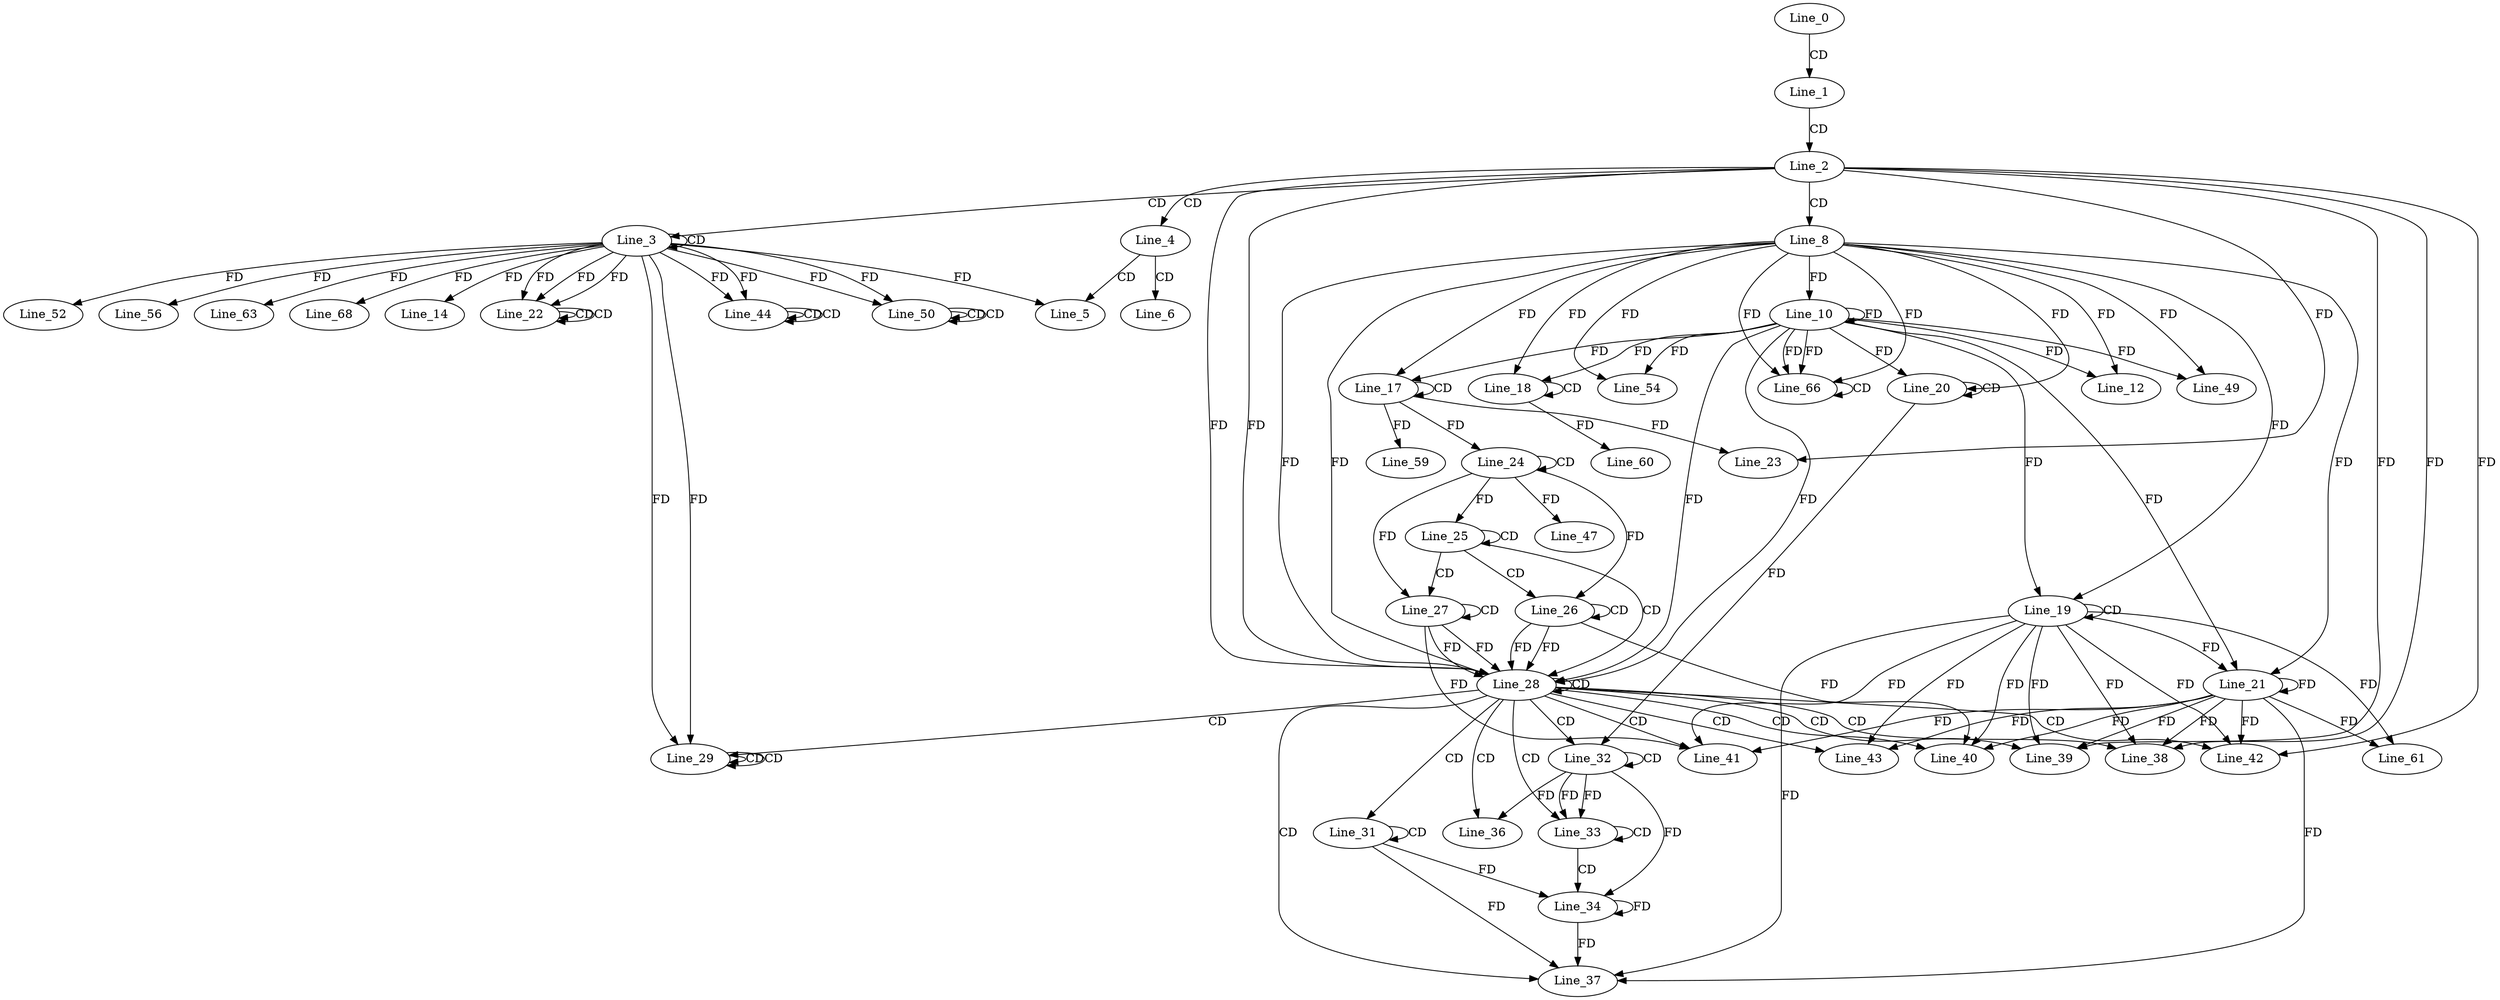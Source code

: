 digraph G {
  Line_0;
  Line_1;
  Line_2;
  Line_3;
  Line_3;
  Line_4;
  Line_5;
  Line_6;
  Line_8;
  Line_10;
  Line_10;
  Line_12;
  Line_14;
  Line_17;
  Line_17;
  Line_18;
  Line_18;
  Line_19;
  Line_19;
  Line_20;
  Line_20;
  Line_21;
  Line_21;
  Line_22;
  Line_22;
  Line_22;
  Line_23;
  Line_24;
  Line_24;
  Line_25;
  Line_25;
  Line_26;
  Line_26;
  Line_27;
  Line_27;
  Line_28;
  Line_28;
  Line_29;
  Line_29;
  Line_29;
  Line_31;
  Line_31;
  Line_32;
  Line_32;
  Line_33;
  Line_33;
  Line_34;
  Line_34;
  Line_36;
  Line_37;
  Line_38;
  Line_39;
  Line_40;
  Line_41;
  Line_42;
  Line_42;
  Line_43;
  Line_44;
  Line_44;
  Line_44;
  Line_47;
  Line_49;
  Line_50;
  Line_50;
  Line_50;
  Line_52;
  Line_54;
  Line_56;
  Line_59;
  Line_60;
  Line_61;
  Line_63;
  Line_66;
  Line_66;
  Line_68;
  Line_0 -> Line_1 [ label="CD" ];
  Line_1 -> Line_2 [ label="CD" ];
  Line_2 -> Line_3 [ label="CD" ];
  Line_3 -> Line_3 [ label="CD" ];
  Line_2 -> Line_4 [ label="CD" ];
  Line_4 -> Line_5 [ label="CD" ];
  Line_3 -> Line_5 [ label="FD" ];
  Line_4 -> Line_6 [ label="CD" ];
  Line_2 -> Line_8 [ label="CD" ];
  Line_8 -> Line_10 [ label="FD" ];
  Line_10 -> Line_10 [ label="FD" ];
  Line_8 -> Line_12 [ label="FD" ];
  Line_10 -> Line_12 [ label="FD" ];
  Line_3 -> Line_14 [ label="FD" ];
  Line_17 -> Line_17 [ label="CD" ];
  Line_8 -> Line_17 [ label="FD" ];
  Line_10 -> Line_17 [ label="FD" ];
  Line_18 -> Line_18 [ label="CD" ];
  Line_8 -> Line_18 [ label="FD" ];
  Line_10 -> Line_18 [ label="FD" ];
  Line_19 -> Line_19 [ label="CD" ];
  Line_8 -> Line_19 [ label="FD" ];
  Line_10 -> Line_19 [ label="FD" ];
  Line_20 -> Line_20 [ label="CD" ];
  Line_8 -> Line_20 [ label="FD" ];
  Line_10 -> Line_20 [ label="FD" ];
  Line_19 -> Line_21 [ label="FD" ];
  Line_21 -> Line_21 [ label="FD" ];
  Line_8 -> Line_21 [ label="FD" ];
  Line_10 -> Line_21 [ label="FD" ];
  Line_3 -> Line_22 [ label="FD" ];
  Line_22 -> Line_22 [ label="CD" ];
  Line_3 -> Line_22 [ label="FD" ];
  Line_22 -> Line_22 [ label="CD" ];
  Line_3 -> Line_22 [ label="FD" ];
  Line_17 -> Line_23 [ label="FD" ];
  Line_2 -> Line_23 [ label="FD" ];
  Line_24 -> Line_24 [ label="CD" ];
  Line_17 -> Line_24 [ label="FD" ];
  Line_25 -> Line_25 [ label="CD" ];
  Line_24 -> Line_25 [ label="FD" ];
  Line_25 -> Line_26 [ label="CD" ];
  Line_26 -> Line_26 [ label="CD" ];
  Line_24 -> Line_26 [ label="FD" ];
  Line_25 -> Line_27 [ label="CD" ];
  Line_27 -> Line_27 [ label="CD" ];
  Line_24 -> Line_27 [ label="FD" ];
  Line_25 -> Line_28 [ label="CD" ];
  Line_8 -> Line_28 [ label="FD" ];
  Line_10 -> Line_28 [ label="FD" ];
  Line_2 -> Line_28 [ label="FD" ];
  Line_26 -> Line_28 [ label="FD" ];
  Line_27 -> Line_28 [ label="FD" ];
  Line_28 -> Line_28 [ label="CD" ];
  Line_8 -> Line_28 [ label="FD" ];
  Line_10 -> Line_28 [ label="FD" ];
  Line_2 -> Line_28 [ label="FD" ];
  Line_26 -> Line_28 [ label="FD" ];
  Line_27 -> Line_28 [ label="FD" ];
  Line_28 -> Line_29 [ label="CD" ];
  Line_29 -> Line_29 [ label="CD" ];
  Line_3 -> Line_29 [ label="FD" ];
  Line_29 -> Line_29 [ label="CD" ];
  Line_3 -> Line_29 [ label="FD" ];
  Line_28 -> Line_31 [ label="CD" ];
  Line_31 -> Line_31 [ label="CD" ];
  Line_28 -> Line_32 [ label="CD" ];
  Line_32 -> Line_32 [ label="CD" ];
  Line_20 -> Line_32 [ label="FD" ];
  Line_28 -> Line_33 [ label="CD" ];
  Line_32 -> Line_33 [ label="FD" ];
  Line_33 -> Line_33 [ label="CD" ];
  Line_32 -> Line_33 [ label="FD" ];
  Line_33 -> Line_34 [ label="CD" ];
  Line_31 -> Line_34 [ label="FD" ];
  Line_34 -> Line_34 [ label="FD" ];
  Line_32 -> Line_34 [ label="FD" ];
  Line_28 -> Line_36 [ label="CD" ];
  Line_32 -> Line_36 [ label="FD" ];
  Line_28 -> Line_37 [ label="CD" ];
  Line_19 -> Line_37 [ label="FD" ];
  Line_21 -> Line_37 [ label="FD" ];
  Line_31 -> Line_37 [ label="FD" ];
  Line_34 -> Line_37 [ label="FD" ];
  Line_28 -> Line_38 [ label="CD" ];
  Line_19 -> Line_38 [ label="FD" ];
  Line_21 -> Line_38 [ label="FD" ];
  Line_2 -> Line_38 [ label="FD" ];
  Line_28 -> Line_39 [ label="CD" ];
  Line_19 -> Line_39 [ label="FD" ];
  Line_21 -> Line_39 [ label="FD" ];
  Line_2 -> Line_39 [ label="FD" ];
  Line_28 -> Line_40 [ label="CD" ];
  Line_19 -> Line_40 [ label="FD" ];
  Line_21 -> Line_40 [ label="FD" ];
  Line_26 -> Line_40 [ label="FD" ];
  Line_28 -> Line_41 [ label="CD" ];
  Line_19 -> Line_41 [ label="FD" ];
  Line_21 -> Line_41 [ label="FD" ];
  Line_27 -> Line_41 [ label="FD" ];
  Line_28 -> Line_42 [ label="CD" ];
  Line_19 -> Line_42 [ label="FD" ];
  Line_21 -> Line_42 [ label="FD" ];
  Line_2 -> Line_42 [ label="FD" ];
  Line_28 -> Line_43 [ label="CD" ];
  Line_19 -> Line_43 [ label="FD" ];
  Line_21 -> Line_43 [ label="FD" ];
  Line_44 -> Line_44 [ label="CD" ];
  Line_3 -> Line_44 [ label="FD" ];
  Line_44 -> Line_44 [ label="CD" ];
  Line_3 -> Line_44 [ label="FD" ];
  Line_24 -> Line_47 [ label="FD" ];
  Line_8 -> Line_49 [ label="FD" ];
  Line_10 -> Line_49 [ label="FD" ];
  Line_50 -> Line_50 [ label="CD" ];
  Line_3 -> Line_50 [ label="FD" ];
  Line_50 -> Line_50 [ label="CD" ];
  Line_3 -> Line_50 [ label="FD" ];
  Line_3 -> Line_52 [ label="FD" ];
  Line_8 -> Line_54 [ label="FD" ];
  Line_10 -> Line_54 [ label="FD" ];
  Line_3 -> Line_56 [ label="FD" ];
  Line_17 -> Line_59 [ label="FD" ];
  Line_18 -> Line_60 [ label="FD" ];
  Line_19 -> Line_61 [ label="FD" ];
  Line_21 -> Line_61 [ label="FD" ];
  Line_3 -> Line_63 [ label="FD" ];
  Line_8 -> Line_66 [ label="FD" ];
  Line_10 -> Line_66 [ label="FD" ];
  Line_66 -> Line_66 [ label="CD" ];
  Line_8 -> Line_66 [ label="FD" ];
  Line_10 -> Line_66 [ label="FD" ];
  Line_3 -> Line_68 [ label="FD" ];
}
